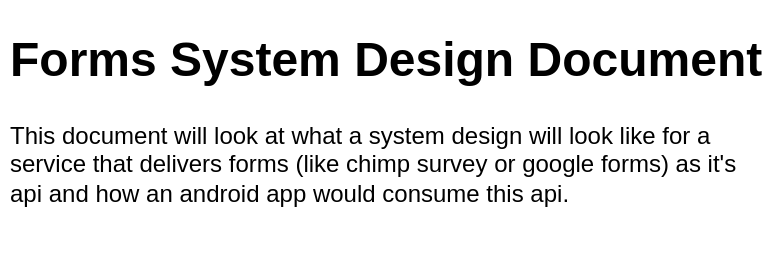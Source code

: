 <mxfile version="22.0.0" type="github">
  <diagram name="Page-1" id="QopFrMDax7zHomuMzpzw">
    <mxGraphModel dx="1056" dy="761" grid="1" gridSize="10" guides="1" tooltips="1" connect="1" arrows="1" fold="1" page="1" pageScale="1" pageWidth="827" pageHeight="1169" math="0" shadow="0">
      <root>
        <mxCell id="0" />
        <mxCell id="1" parent="0" />
        <mxCell id="N4pt_-luHo40sd_JOHu3-1" value="&lt;h1&gt;Forms System Design Document&lt;/h1&gt;&lt;p&gt;This document will look at what a system design will look like for a service that delivers forms (like chimp survey or google forms) as it&#39;s api and how an android app would consume this api.&lt;/p&gt;" style="text;html=1;strokeColor=none;fillColor=none;spacing=5;spacingTop=-20;whiteSpace=wrap;overflow=hidden;rounded=0;" vertex="1" parent="1">
          <mxGeometry x="40" y="40" width="390" height="120" as="geometry" />
        </mxCell>
      </root>
    </mxGraphModel>
  </diagram>
</mxfile>
